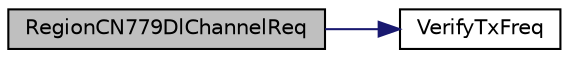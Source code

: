 digraph "RegionCN779DlChannelReq"
{
  edge [fontname="Helvetica",fontsize="10",labelfontname="Helvetica",labelfontsize="10"];
  node [fontname="Helvetica",fontsize="10",shape=record];
  rankdir="LR";
  Node43 [label="RegionCN779DlChannelReq",height=0.2,width=0.4,color="black", fillcolor="grey75", style="filled", fontcolor="black"];
  Node43 -> Node44 [color="midnightblue",fontsize="10",style="solid"];
  Node44 [label="VerifyTxFreq",height=0.2,width=0.4,color="black", fillcolor="white", style="filled",URL="$_region_c_n779_8c.html#af6b3cfa164d4105815aaaa55f02d723e"];
}
